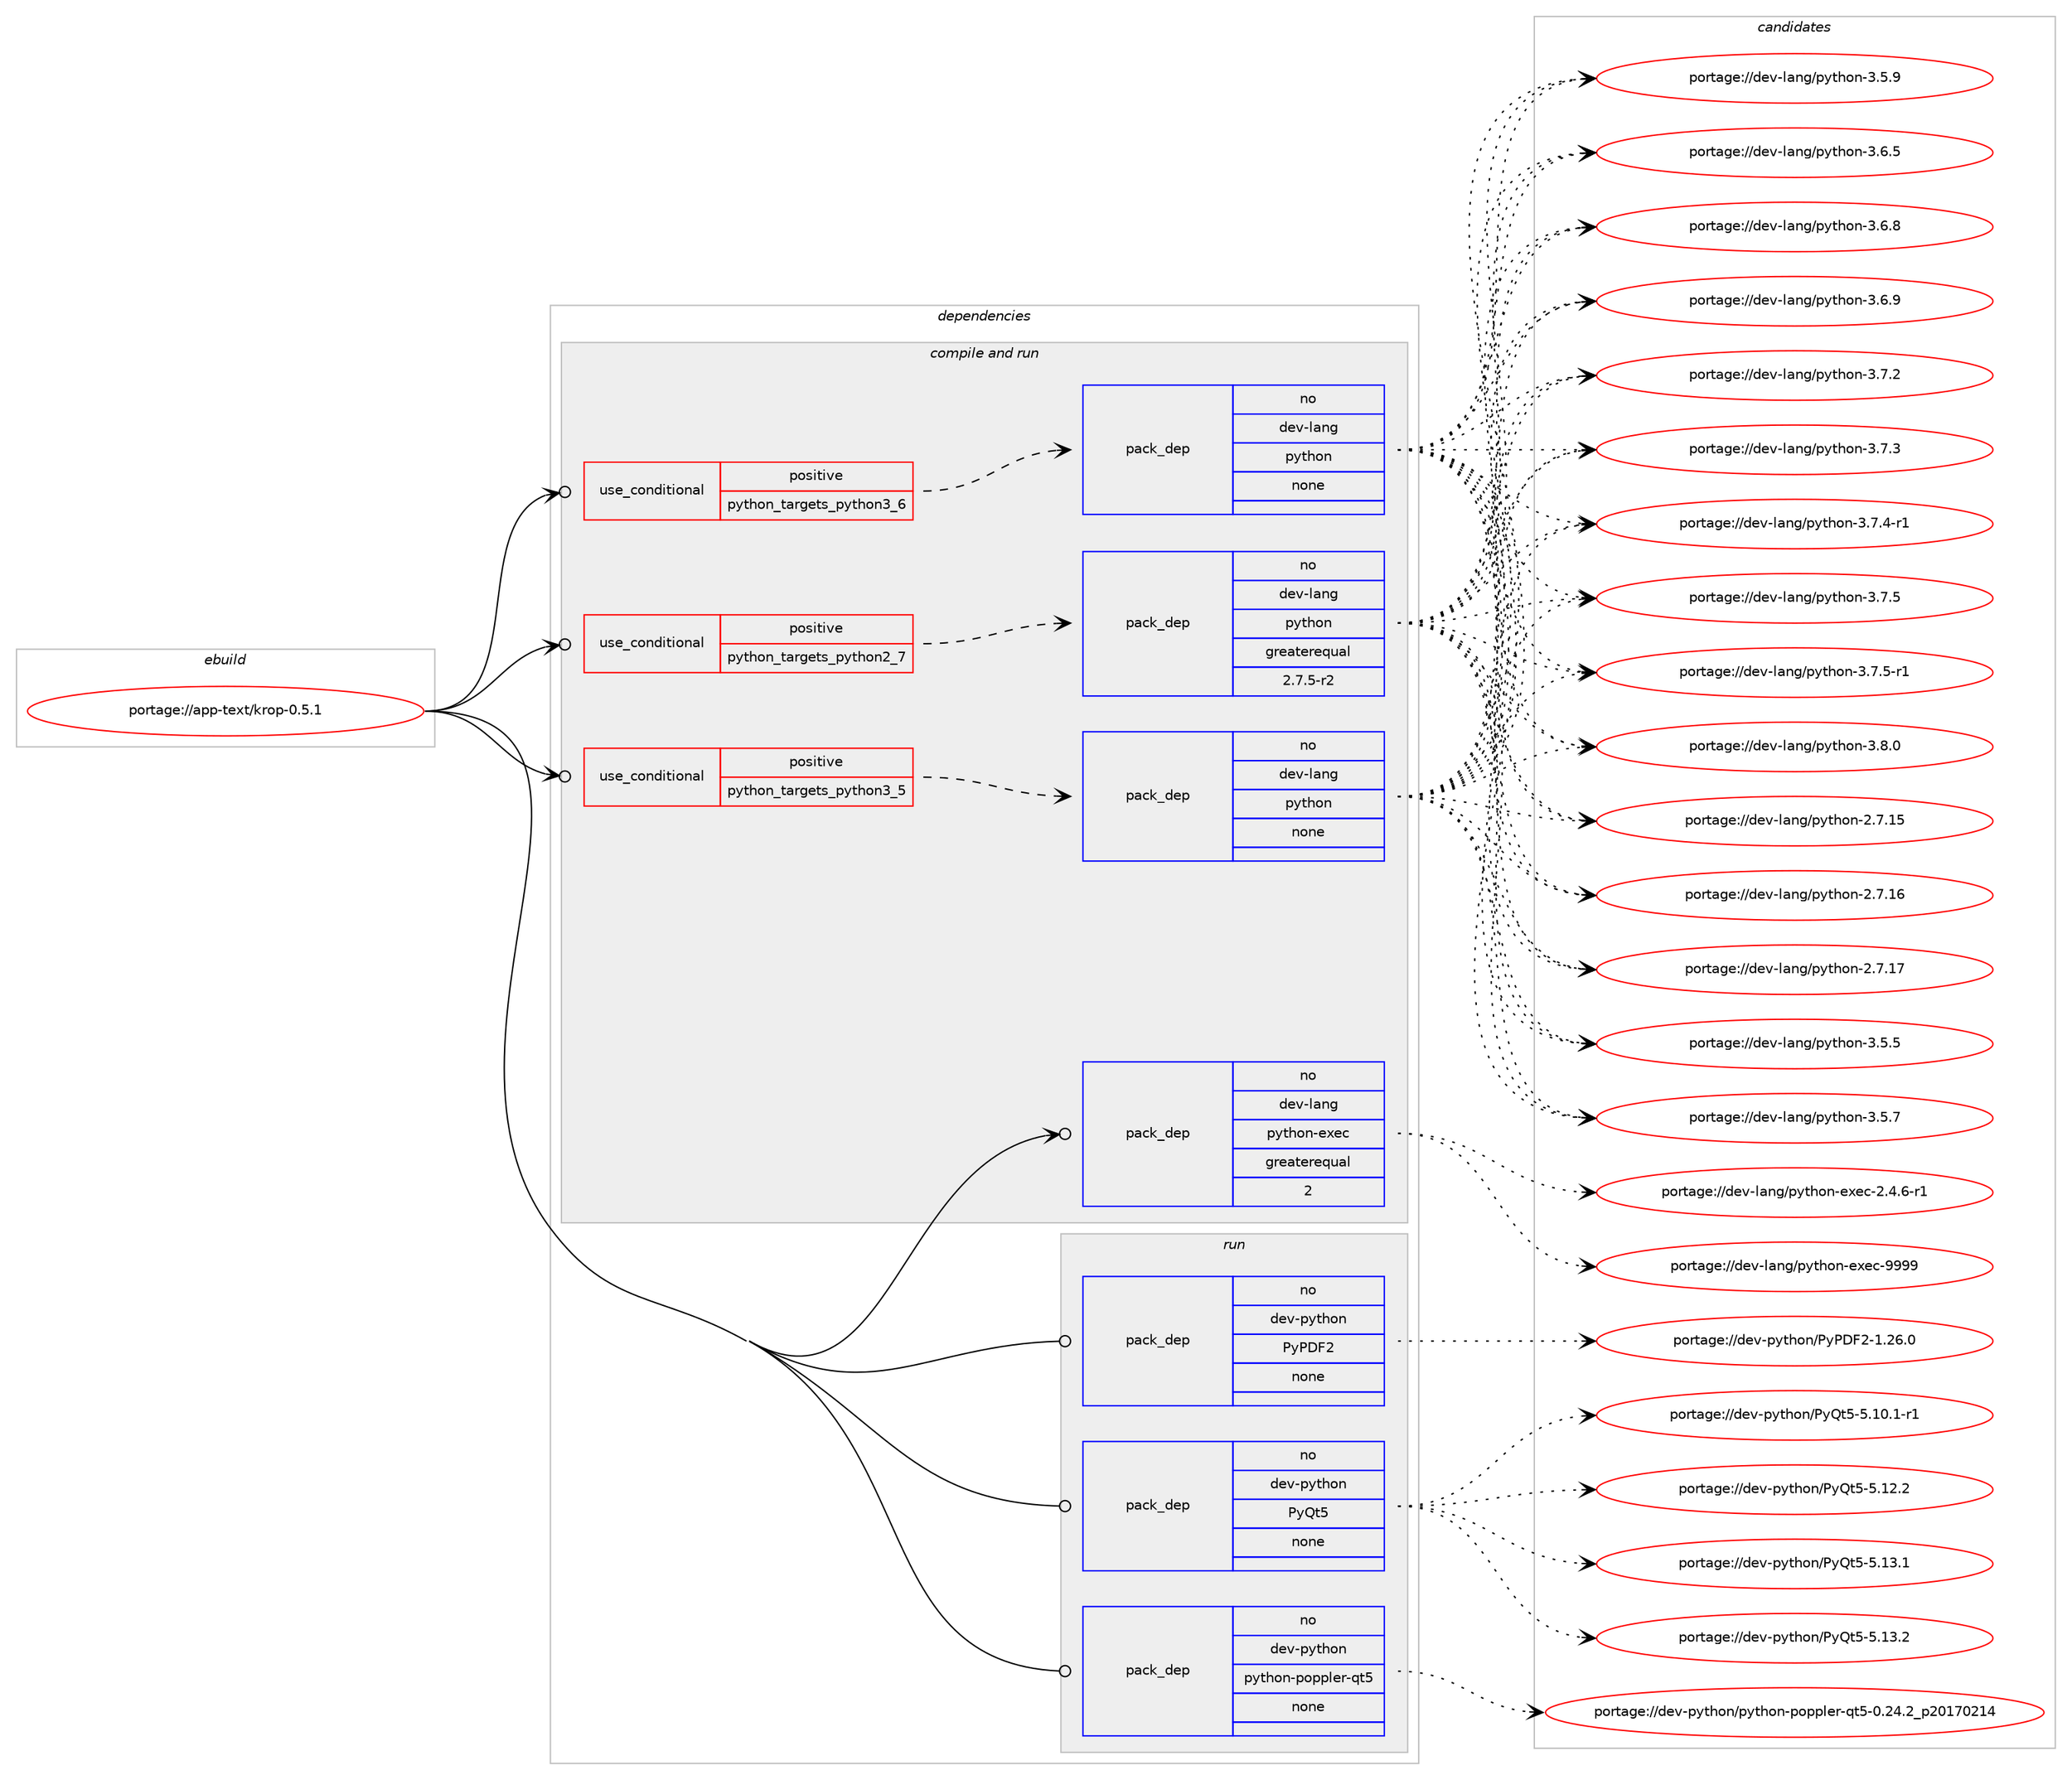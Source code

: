 digraph prolog {

# *************
# Graph options
# *************

newrank=true;
concentrate=true;
compound=true;
graph [rankdir=LR,fontname=Helvetica,fontsize=10,ranksep=1.5];#, ranksep=2.5, nodesep=0.2];
edge  [arrowhead=vee];
node  [fontname=Helvetica,fontsize=10];

# **********
# The ebuild
# **********

subgraph cluster_leftcol {
color=gray;
rank=same;
label=<<i>ebuild</i>>;
id [label="portage://app-text/krop-0.5.1", color=red, width=4, href="../app-text/krop-0.5.1.svg"];
}

# ****************
# The dependencies
# ****************

subgraph cluster_midcol {
color=gray;
label=<<i>dependencies</i>>;
subgraph cluster_compile {
fillcolor="#eeeeee";
style=filled;
label=<<i>compile</i>>;
}
subgraph cluster_compileandrun {
fillcolor="#eeeeee";
style=filled;
label=<<i>compile and run</i>>;
subgraph cond10951 {
dependency45012 [label=<<TABLE BORDER="0" CELLBORDER="1" CELLSPACING="0" CELLPADDING="4"><TR><TD ROWSPAN="3" CELLPADDING="10">use_conditional</TD></TR><TR><TD>positive</TD></TR><TR><TD>python_targets_python2_7</TD></TR></TABLE>>, shape=none, color=red];
subgraph pack33292 {
dependency45013 [label=<<TABLE BORDER="0" CELLBORDER="1" CELLSPACING="0" CELLPADDING="4" WIDTH="220"><TR><TD ROWSPAN="6" CELLPADDING="30">pack_dep</TD></TR><TR><TD WIDTH="110">no</TD></TR><TR><TD>dev-lang</TD></TR><TR><TD>python</TD></TR><TR><TD>greaterequal</TD></TR><TR><TD>2.7.5-r2</TD></TR></TABLE>>, shape=none, color=blue];
}
dependency45012:e -> dependency45013:w [weight=20,style="dashed",arrowhead="vee"];
}
id:e -> dependency45012:w [weight=20,style="solid",arrowhead="odotvee"];
subgraph cond10952 {
dependency45014 [label=<<TABLE BORDER="0" CELLBORDER="1" CELLSPACING="0" CELLPADDING="4"><TR><TD ROWSPAN="3" CELLPADDING="10">use_conditional</TD></TR><TR><TD>positive</TD></TR><TR><TD>python_targets_python3_5</TD></TR></TABLE>>, shape=none, color=red];
subgraph pack33293 {
dependency45015 [label=<<TABLE BORDER="0" CELLBORDER="1" CELLSPACING="0" CELLPADDING="4" WIDTH="220"><TR><TD ROWSPAN="6" CELLPADDING="30">pack_dep</TD></TR><TR><TD WIDTH="110">no</TD></TR><TR><TD>dev-lang</TD></TR><TR><TD>python</TD></TR><TR><TD>none</TD></TR><TR><TD></TD></TR></TABLE>>, shape=none, color=blue];
}
dependency45014:e -> dependency45015:w [weight=20,style="dashed",arrowhead="vee"];
}
id:e -> dependency45014:w [weight=20,style="solid",arrowhead="odotvee"];
subgraph cond10953 {
dependency45016 [label=<<TABLE BORDER="0" CELLBORDER="1" CELLSPACING="0" CELLPADDING="4"><TR><TD ROWSPAN="3" CELLPADDING="10">use_conditional</TD></TR><TR><TD>positive</TD></TR><TR><TD>python_targets_python3_6</TD></TR></TABLE>>, shape=none, color=red];
subgraph pack33294 {
dependency45017 [label=<<TABLE BORDER="0" CELLBORDER="1" CELLSPACING="0" CELLPADDING="4" WIDTH="220"><TR><TD ROWSPAN="6" CELLPADDING="30">pack_dep</TD></TR><TR><TD WIDTH="110">no</TD></TR><TR><TD>dev-lang</TD></TR><TR><TD>python</TD></TR><TR><TD>none</TD></TR><TR><TD></TD></TR></TABLE>>, shape=none, color=blue];
}
dependency45016:e -> dependency45017:w [weight=20,style="dashed",arrowhead="vee"];
}
id:e -> dependency45016:w [weight=20,style="solid",arrowhead="odotvee"];
subgraph pack33295 {
dependency45018 [label=<<TABLE BORDER="0" CELLBORDER="1" CELLSPACING="0" CELLPADDING="4" WIDTH="220"><TR><TD ROWSPAN="6" CELLPADDING="30">pack_dep</TD></TR><TR><TD WIDTH="110">no</TD></TR><TR><TD>dev-lang</TD></TR><TR><TD>python-exec</TD></TR><TR><TD>greaterequal</TD></TR><TR><TD>2</TD></TR></TABLE>>, shape=none, color=blue];
}
id:e -> dependency45018:w [weight=20,style="solid",arrowhead="odotvee"];
}
subgraph cluster_run {
fillcolor="#eeeeee";
style=filled;
label=<<i>run</i>>;
subgraph pack33296 {
dependency45019 [label=<<TABLE BORDER="0" CELLBORDER="1" CELLSPACING="0" CELLPADDING="4" WIDTH="220"><TR><TD ROWSPAN="6" CELLPADDING="30">pack_dep</TD></TR><TR><TD WIDTH="110">no</TD></TR><TR><TD>dev-python</TD></TR><TR><TD>PyPDF2</TD></TR><TR><TD>none</TD></TR><TR><TD></TD></TR></TABLE>>, shape=none, color=blue];
}
id:e -> dependency45019:w [weight=20,style="solid",arrowhead="odot"];
subgraph pack33297 {
dependency45020 [label=<<TABLE BORDER="0" CELLBORDER="1" CELLSPACING="0" CELLPADDING="4" WIDTH="220"><TR><TD ROWSPAN="6" CELLPADDING="30">pack_dep</TD></TR><TR><TD WIDTH="110">no</TD></TR><TR><TD>dev-python</TD></TR><TR><TD>PyQt5</TD></TR><TR><TD>none</TD></TR><TR><TD></TD></TR></TABLE>>, shape=none, color=blue];
}
id:e -> dependency45020:w [weight=20,style="solid",arrowhead="odot"];
subgraph pack33298 {
dependency45021 [label=<<TABLE BORDER="0" CELLBORDER="1" CELLSPACING="0" CELLPADDING="4" WIDTH="220"><TR><TD ROWSPAN="6" CELLPADDING="30">pack_dep</TD></TR><TR><TD WIDTH="110">no</TD></TR><TR><TD>dev-python</TD></TR><TR><TD>python-poppler-qt5</TD></TR><TR><TD>none</TD></TR><TR><TD></TD></TR></TABLE>>, shape=none, color=blue];
}
id:e -> dependency45021:w [weight=20,style="solid",arrowhead="odot"];
}
}

# **************
# The candidates
# **************

subgraph cluster_choices {
rank=same;
color=gray;
label=<<i>candidates</i>>;

subgraph choice33292 {
color=black;
nodesep=1;
choiceportage10010111845108971101034711212111610411111045504655464953 [label="portage://dev-lang/python-2.7.15", color=red, width=4,href="../dev-lang/python-2.7.15.svg"];
choiceportage10010111845108971101034711212111610411111045504655464954 [label="portage://dev-lang/python-2.7.16", color=red, width=4,href="../dev-lang/python-2.7.16.svg"];
choiceportage10010111845108971101034711212111610411111045504655464955 [label="portage://dev-lang/python-2.7.17", color=red, width=4,href="../dev-lang/python-2.7.17.svg"];
choiceportage100101118451089711010347112121116104111110455146534653 [label="portage://dev-lang/python-3.5.5", color=red, width=4,href="../dev-lang/python-3.5.5.svg"];
choiceportage100101118451089711010347112121116104111110455146534655 [label="portage://dev-lang/python-3.5.7", color=red, width=4,href="../dev-lang/python-3.5.7.svg"];
choiceportage100101118451089711010347112121116104111110455146534657 [label="portage://dev-lang/python-3.5.9", color=red, width=4,href="../dev-lang/python-3.5.9.svg"];
choiceportage100101118451089711010347112121116104111110455146544653 [label="portage://dev-lang/python-3.6.5", color=red, width=4,href="../dev-lang/python-3.6.5.svg"];
choiceportage100101118451089711010347112121116104111110455146544656 [label="portage://dev-lang/python-3.6.8", color=red, width=4,href="../dev-lang/python-3.6.8.svg"];
choiceportage100101118451089711010347112121116104111110455146544657 [label="portage://dev-lang/python-3.6.9", color=red, width=4,href="../dev-lang/python-3.6.9.svg"];
choiceportage100101118451089711010347112121116104111110455146554650 [label="portage://dev-lang/python-3.7.2", color=red, width=4,href="../dev-lang/python-3.7.2.svg"];
choiceportage100101118451089711010347112121116104111110455146554651 [label="portage://dev-lang/python-3.7.3", color=red, width=4,href="../dev-lang/python-3.7.3.svg"];
choiceportage1001011184510897110103471121211161041111104551465546524511449 [label="portage://dev-lang/python-3.7.4-r1", color=red, width=4,href="../dev-lang/python-3.7.4-r1.svg"];
choiceportage100101118451089711010347112121116104111110455146554653 [label="portage://dev-lang/python-3.7.5", color=red, width=4,href="../dev-lang/python-3.7.5.svg"];
choiceportage1001011184510897110103471121211161041111104551465546534511449 [label="portage://dev-lang/python-3.7.5-r1", color=red, width=4,href="../dev-lang/python-3.7.5-r1.svg"];
choiceportage100101118451089711010347112121116104111110455146564648 [label="portage://dev-lang/python-3.8.0", color=red, width=4,href="../dev-lang/python-3.8.0.svg"];
dependency45013:e -> choiceportage10010111845108971101034711212111610411111045504655464953:w [style=dotted,weight="100"];
dependency45013:e -> choiceportage10010111845108971101034711212111610411111045504655464954:w [style=dotted,weight="100"];
dependency45013:e -> choiceportage10010111845108971101034711212111610411111045504655464955:w [style=dotted,weight="100"];
dependency45013:e -> choiceportage100101118451089711010347112121116104111110455146534653:w [style=dotted,weight="100"];
dependency45013:e -> choiceportage100101118451089711010347112121116104111110455146534655:w [style=dotted,weight="100"];
dependency45013:e -> choiceportage100101118451089711010347112121116104111110455146534657:w [style=dotted,weight="100"];
dependency45013:e -> choiceportage100101118451089711010347112121116104111110455146544653:w [style=dotted,weight="100"];
dependency45013:e -> choiceportage100101118451089711010347112121116104111110455146544656:w [style=dotted,weight="100"];
dependency45013:e -> choiceportage100101118451089711010347112121116104111110455146544657:w [style=dotted,weight="100"];
dependency45013:e -> choiceportage100101118451089711010347112121116104111110455146554650:w [style=dotted,weight="100"];
dependency45013:e -> choiceportage100101118451089711010347112121116104111110455146554651:w [style=dotted,weight="100"];
dependency45013:e -> choiceportage1001011184510897110103471121211161041111104551465546524511449:w [style=dotted,weight="100"];
dependency45013:e -> choiceportage100101118451089711010347112121116104111110455146554653:w [style=dotted,weight="100"];
dependency45013:e -> choiceportage1001011184510897110103471121211161041111104551465546534511449:w [style=dotted,weight="100"];
dependency45013:e -> choiceportage100101118451089711010347112121116104111110455146564648:w [style=dotted,weight="100"];
}
subgraph choice33293 {
color=black;
nodesep=1;
choiceportage10010111845108971101034711212111610411111045504655464953 [label="portage://dev-lang/python-2.7.15", color=red, width=4,href="../dev-lang/python-2.7.15.svg"];
choiceportage10010111845108971101034711212111610411111045504655464954 [label="portage://dev-lang/python-2.7.16", color=red, width=4,href="../dev-lang/python-2.7.16.svg"];
choiceportage10010111845108971101034711212111610411111045504655464955 [label="portage://dev-lang/python-2.7.17", color=red, width=4,href="../dev-lang/python-2.7.17.svg"];
choiceportage100101118451089711010347112121116104111110455146534653 [label="portage://dev-lang/python-3.5.5", color=red, width=4,href="../dev-lang/python-3.5.5.svg"];
choiceportage100101118451089711010347112121116104111110455146534655 [label="portage://dev-lang/python-3.5.7", color=red, width=4,href="../dev-lang/python-3.5.7.svg"];
choiceportage100101118451089711010347112121116104111110455146534657 [label="portage://dev-lang/python-3.5.9", color=red, width=4,href="../dev-lang/python-3.5.9.svg"];
choiceportage100101118451089711010347112121116104111110455146544653 [label="portage://dev-lang/python-3.6.5", color=red, width=4,href="../dev-lang/python-3.6.5.svg"];
choiceportage100101118451089711010347112121116104111110455146544656 [label="portage://dev-lang/python-3.6.8", color=red, width=4,href="../dev-lang/python-3.6.8.svg"];
choiceportage100101118451089711010347112121116104111110455146544657 [label="portage://dev-lang/python-3.6.9", color=red, width=4,href="../dev-lang/python-3.6.9.svg"];
choiceportage100101118451089711010347112121116104111110455146554650 [label="portage://dev-lang/python-3.7.2", color=red, width=4,href="../dev-lang/python-3.7.2.svg"];
choiceportage100101118451089711010347112121116104111110455146554651 [label="portage://dev-lang/python-3.7.3", color=red, width=4,href="../dev-lang/python-3.7.3.svg"];
choiceportage1001011184510897110103471121211161041111104551465546524511449 [label="portage://dev-lang/python-3.7.4-r1", color=red, width=4,href="../dev-lang/python-3.7.4-r1.svg"];
choiceportage100101118451089711010347112121116104111110455146554653 [label="portage://dev-lang/python-3.7.5", color=red, width=4,href="../dev-lang/python-3.7.5.svg"];
choiceportage1001011184510897110103471121211161041111104551465546534511449 [label="portage://dev-lang/python-3.7.5-r1", color=red, width=4,href="../dev-lang/python-3.7.5-r1.svg"];
choiceportage100101118451089711010347112121116104111110455146564648 [label="portage://dev-lang/python-3.8.0", color=red, width=4,href="../dev-lang/python-3.8.0.svg"];
dependency45015:e -> choiceportage10010111845108971101034711212111610411111045504655464953:w [style=dotted,weight="100"];
dependency45015:e -> choiceportage10010111845108971101034711212111610411111045504655464954:w [style=dotted,weight="100"];
dependency45015:e -> choiceportage10010111845108971101034711212111610411111045504655464955:w [style=dotted,weight="100"];
dependency45015:e -> choiceportage100101118451089711010347112121116104111110455146534653:w [style=dotted,weight="100"];
dependency45015:e -> choiceportage100101118451089711010347112121116104111110455146534655:w [style=dotted,weight="100"];
dependency45015:e -> choiceportage100101118451089711010347112121116104111110455146534657:w [style=dotted,weight="100"];
dependency45015:e -> choiceportage100101118451089711010347112121116104111110455146544653:w [style=dotted,weight="100"];
dependency45015:e -> choiceportage100101118451089711010347112121116104111110455146544656:w [style=dotted,weight="100"];
dependency45015:e -> choiceportage100101118451089711010347112121116104111110455146544657:w [style=dotted,weight="100"];
dependency45015:e -> choiceportage100101118451089711010347112121116104111110455146554650:w [style=dotted,weight="100"];
dependency45015:e -> choiceportage100101118451089711010347112121116104111110455146554651:w [style=dotted,weight="100"];
dependency45015:e -> choiceportage1001011184510897110103471121211161041111104551465546524511449:w [style=dotted,weight="100"];
dependency45015:e -> choiceportage100101118451089711010347112121116104111110455146554653:w [style=dotted,weight="100"];
dependency45015:e -> choiceportage1001011184510897110103471121211161041111104551465546534511449:w [style=dotted,weight="100"];
dependency45015:e -> choiceportage100101118451089711010347112121116104111110455146564648:w [style=dotted,weight="100"];
}
subgraph choice33294 {
color=black;
nodesep=1;
choiceportage10010111845108971101034711212111610411111045504655464953 [label="portage://dev-lang/python-2.7.15", color=red, width=4,href="../dev-lang/python-2.7.15.svg"];
choiceportage10010111845108971101034711212111610411111045504655464954 [label="portage://dev-lang/python-2.7.16", color=red, width=4,href="../dev-lang/python-2.7.16.svg"];
choiceportage10010111845108971101034711212111610411111045504655464955 [label="portage://dev-lang/python-2.7.17", color=red, width=4,href="../dev-lang/python-2.7.17.svg"];
choiceportage100101118451089711010347112121116104111110455146534653 [label="portage://dev-lang/python-3.5.5", color=red, width=4,href="../dev-lang/python-3.5.5.svg"];
choiceportage100101118451089711010347112121116104111110455146534655 [label="portage://dev-lang/python-3.5.7", color=red, width=4,href="../dev-lang/python-3.5.7.svg"];
choiceportage100101118451089711010347112121116104111110455146534657 [label="portage://dev-lang/python-3.5.9", color=red, width=4,href="../dev-lang/python-3.5.9.svg"];
choiceportage100101118451089711010347112121116104111110455146544653 [label="portage://dev-lang/python-3.6.5", color=red, width=4,href="../dev-lang/python-3.6.5.svg"];
choiceportage100101118451089711010347112121116104111110455146544656 [label="portage://dev-lang/python-3.6.8", color=red, width=4,href="../dev-lang/python-3.6.8.svg"];
choiceportage100101118451089711010347112121116104111110455146544657 [label="portage://dev-lang/python-3.6.9", color=red, width=4,href="../dev-lang/python-3.6.9.svg"];
choiceportage100101118451089711010347112121116104111110455146554650 [label="portage://dev-lang/python-3.7.2", color=red, width=4,href="../dev-lang/python-3.7.2.svg"];
choiceportage100101118451089711010347112121116104111110455146554651 [label="portage://dev-lang/python-3.7.3", color=red, width=4,href="../dev-lang/python-3.7.3.svg"];
choiceportage1001011184510897110103471121211161041111104551465546524511449 [label="portage://dev-lang/python-3.7.4-r1", color=red, width=4,href="../dev-lang/python-3.7.4-r1.svg"];
choiceportage100101118451089711010347112121116104111110455146554653 [label="portage://dev-lang/python-3.7.5", color=red, width=4,href="../dev-lang/python-3.7.5.svg"];
choiceportage1001011184510897110103471121211161041111104551465546534511449 [label="portage://dev-lang/python-3.7.5-r1", color=red, width=4,href="../dev-lang/python-3.7.5-r1.svg"];
choiceportage100101118451089711010347112121116104111110455146564648 [label="portage://dev-lang/python-3.8.0", color=red, width=4,href="../dev-lang/python-3.8.0.svg"];
dependency45017:e -> choiceportage10010111845108971101034711212111610411111045504655464953:w [style=dotted,weight="100"];
dependency45017:e -> choiceportage10010111845108971101034711212111610411111045504655464954:w [style=dotted,weight="100"];
dependency45017:e -> choiceportage10010111845108971101034711212111610411111045504655464955:w [style=dotted,weight="100"];
dependency45017:e -> choiceportage100101118451089711010347112121116104111110455146534653:w [style=dotted,weight="100"];
dependency45017:e -> choiceportage100101118451089711010347112121116104111110455146534655:w [style=dotted,weight="100"];
dependency45017:e -> choiceportage100101118451089711010347112121116104111110455146534657:w [style=dotted,weight="100"];
dependency45017:e -> choiceportage100101118451089711010347112121116104111110455146544653:w [style=dotted,weight="100"];
dependency45017:e -> choiceportage100101118451089711010347112121116104111110455146544656:w [style=dotted,weight="100"];
dependency45017:e -> choiceportage100101118451089711010347112121116104111110455146544657:w [style=dotted,weight="100"];
dependency45017:e -> choiceportage100101118451089711010347112121116104111110455146554650:w [style=dotted,weight="100"];
dependency45017:e -> choiceportage100101118451089711010347112121116104111110455146554651:w [style=dotted,weight="100"];
dependency45017:e -> choiceportage1001011184510897110103471121211161041111104551465546524511449:w [style=dotted,weight="100"];
dependency45017:e -> choiceportage100101118451089711010347112121116104111110455146554653:w [style=dotted,weight="100"];
dependency45017:e -> choiceportage1001011184510897110103471121211161041111104551465546534511449:w [style=dotted,weight="100"];
dependency45017:e -> choiceportage100101118451089711010347112121116104111110455146564648:w [style=dotted,weight="100"];
}
subgraph choice33295 {
color=black;
nodesep=1;
choiceportage10010111845108971101034711212111610411111045101120101994550465246544511449 [label="portage://dev-lang/python-exec-2.4.6-r1", color=red, width=4,href="../dev-lang/python-exec-2.4.6-r1.svg"];
choiceportage10010111845108971101034711212111610411111045101120101994557575757 [label="portage://dev-lang/python-exec-9999", color=red, width=4,href="../dev-lang/python-exec-9999.svg"];
dependency45018:e -> choiceportage10010111845108971101034711212111610411111045101120101994550465246544511449:w [style=dotted,weight="100"];
dependency45018:e -> choiceportage10010111845108971101034711212111610411111045101120101994557575757:w [style=dotted,weight="100"];
}
subgraph choice33296 {
color=black;
nodesep=1;
choiceportage1001011184511212111610411111047801218068705045494650544648 [label="portage://dev-python/PyPDF2-1.26.0", color=red, width=4,href="../dev-python/PyPDF2-1.26.0.svg"];
dependency45019:e -> choiceportage1001011184511212111610411111047801218068705045494650544648:w [style=dotted,weight="100"];
}
subgraph choice33297 {
color=black;
nodesep=1;
choiceportage1001011184511212111610411111047801218111653455346494846494511449 [label="portage://dev-python/PyQt5-5.10.1-r1", color=red, width=4,href="../dev-python/PyQt5-5.10.1-r1.svg"];
choiceportage100101118451121211161041111104780121811165345534649504650 [label="portage://dev-python/PyQt5-5.12.2", color=red, width=4,href="../dev-python/PyQt5-5.12.2.svg"];
choiceportage100101118451121211161041111104780121811165345534649514649 [label="portage://dev-python/PyQt5-5.13.1", color=red, width=4,href="../dev-python/PyQt5-5.13.1.svg"];
choiceportage100101118451121211161041111104780121811165345534649514650 [label="portage://dev-python/PyQt5-5.13.2", color=red, width=4,href="../dev-python/PyQt5-5.13.2.svg"];
dependency45020:e -> choiceportage1001011184511212111610411111047801218111653455346494846494511449:w [style=dotted,weight="100"];
dependency45020:e -> choiceportage100101118451121211161041111104780121811165345534649504650:w [style=dotted,weight="100"];
dependency45020:e -> choiceportage100101118451121211161041111104780121811165345534649514649:w [style=dotted,weight="100"];
dependency45020:e -> choiceportage100101118451121211161041111104780121811165345534649514650:w [style=dotted,weight="100"];
}
subgraph choice33298 {
color=black;
nodesep=1;
choiceportage100101118451121211161041111104711212111610411111045112111112112108101114451131165345484650524650951125048495548504952 [label="portage://dev-python/python-poppler-qt5-0.24.2_p20170214", color=red, width=4,href="../dev-python/python-poppler-qt5-0.24.2_p20170214.svg"];
dependency45021:e -> choiceportage100101118451121211161041111104711212111610411111045112111112112108101114451131165345484650524650951125048495548504952:w [style=dotted,weight="100"];
}
}

}
